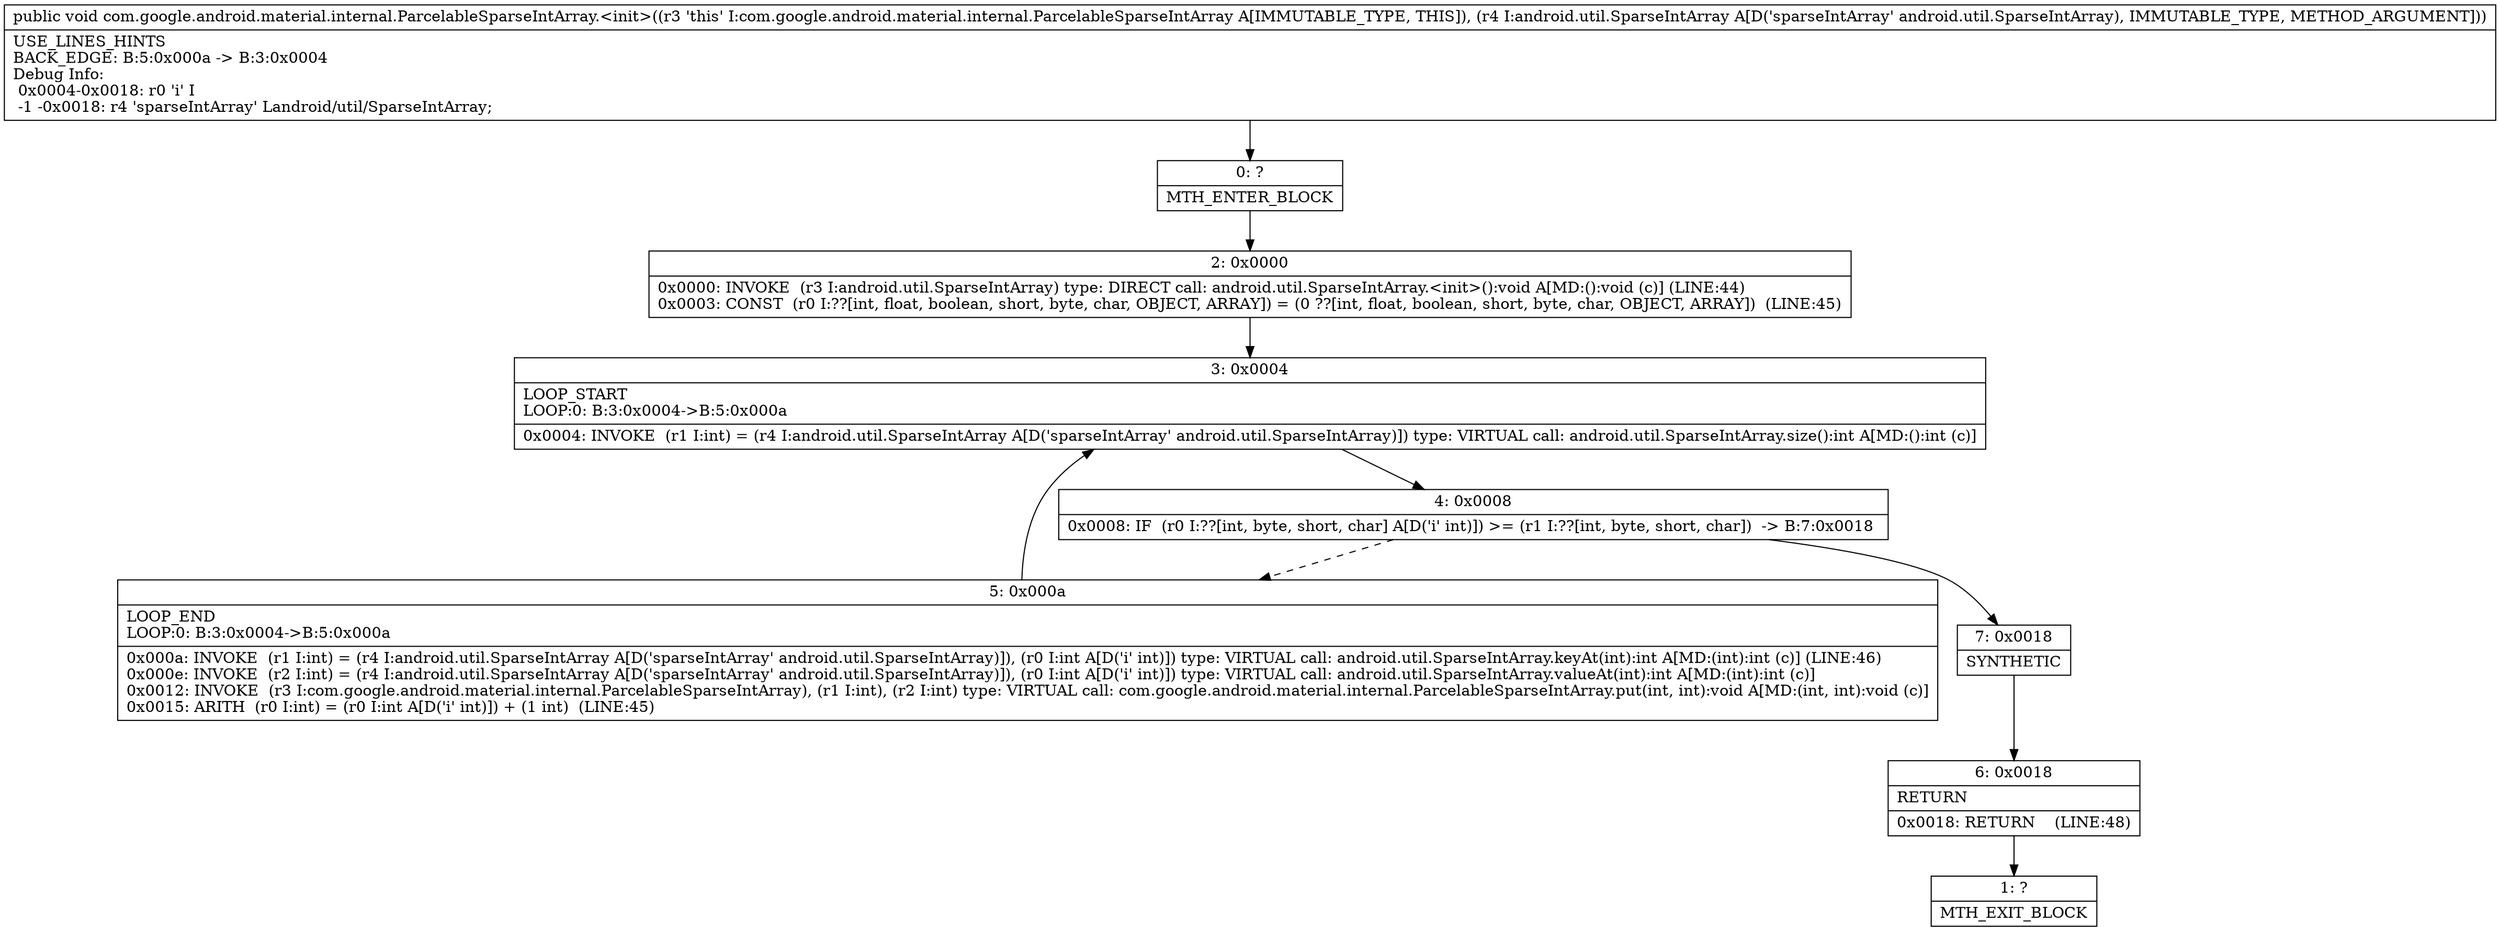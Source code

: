 digraph "CFG forcom.google.android.material.internal.ParcelableSparseIntArray.\<init\>(Landroid\/util\/SparseIntArray;)V" {
Node_0 [shape=record,label="{0\:\ ?|MTH_ENTER_BLOCK\l}"];
Node_2 [shape=record,label="{2\:\ 0x0000|0x0000: INVOKE  (r3 I:android.util.SparseIntArray) type: DIRECT call: android.util.SparseIntArray.\<init\>():void A[MD:():void (c)] (LINE:44)\l0x0003: CONST  (r0 I:??[int, float, boolean, short, byte, char, OBJECT, ARRAY]) = (0 ??[int, float, boolean, short, byte, char, OBJECT, ARRAY])  (LINE:45)\l}"];
Node_3 [shape=record,label="{3\:\ 0x0004|LOOP_START\lLOOP:0: B:3:0x0004\-\>B:5:0x000a\l|0x0004: INVOKE  (r1 I:int) = (r4 I:android.util.SparseIntArray A[D('sparseIntArray' android.util.SparseIntArray)]) type: VIRTUAL call: android.util.SparseIntArray.size():int A[MD:():int (c)]\l}"];
Node_4 [shape=record,label="{4\:\ 0x0008|0x0008: IF  (r0 I:??[int, byte, short, char] A[D('i' int)]) \>= (r1 I:??[int, byte, short, char])  \-\> B:7:0x0018 \l}"];
Node_5 [shape=record,label="{5\:\ 0x000a|LOOP_END\lLOOP:0: B:3:0x0004\-\>B:5:0x000a\l|0x000a: INVOKE  (r1 I:int) = (r4 I:android.util.SparseIntArray A[D('sparseIntArray' android.util.SparseIntArray)]), (r0 I:int A[D('i' int)]) type: VIRTUAL call: android.util.SparseIntArray.keyAt(int):int A[MD:(int):int (c)] (LINE:46)\l0x000e: INVOKE  (r2 I:int) = (r4 I:android.util.SparseIntArray A[D('sparseIntArray' android.util.SparseIntArray)]), (r0 I:int A[D('i' int)]) type: VIRTUAL call: android.util.SparseIntArray.valueAt(int):int A[MD:(int):int (c)]\l0x0012: INVOKE  (r3 I:com.google.android.material.internal.ParcelableSparseIntArray), (r1 I:int), (r2 I:int) type: VIRTUAL call: com.google.android.material.internal.ParcelableSparseIntArray.put(int, int):void A[MD:(int, int):void (c)]\l0x0015: ARITH  (r0 I:int) = (r0 I:int A[D('i' int)]) + (1 int)  (LINE:45)\l}"];
Node_7 [shape=record,label="{7\:\ 0x0018|SYNTHETIC\l}"];
Node_6 [shape=record,label="{6\:\ 0x0018|RETURN\l|0x0018: RETURN    (LINE:48)\l}"];
Node_1 [shape=record,label="{1\:\ ?|MTH_EXIT_BLOCK\l}"];
MethodNode[shape=record,label="{public void com.google.android.material.internal.ParcelableSparseIntArray.\<init\>((r3 'this' I:com.google.android.material.internal.ParcelableSparseIntArray A[IMMUTABLE_TYPE, THIS]), (r4 I:android.util.SparseIntArray A[D('sparseIntArray' android.util.SparseIntArray), IMMUTABLE_TYPE, METHOD_ARGUMENT]))  | USE_LINES_HINTS\lBACK_EDGE: B:5:0x000a \-\> B:3:0x0004\lDebug Info:\l  0x0004\-0x0018: r0 'i' I\l  \-1 \-0x0018: r4 'sparseIntArray' Landroid\/util\/SparseIntArray;\l}"];
MethodNode -> Node_0;Node_0 -> Node_2;
Node_2 -> Node_3;
Node_3 -> Node_4;
Node_4 -> Node_5[style=dashed];
Node_4 -> Node_7;
Node_5 -> Node_3;
Node_7 -> Node_6;
Node_6 -> Node_1;
}

